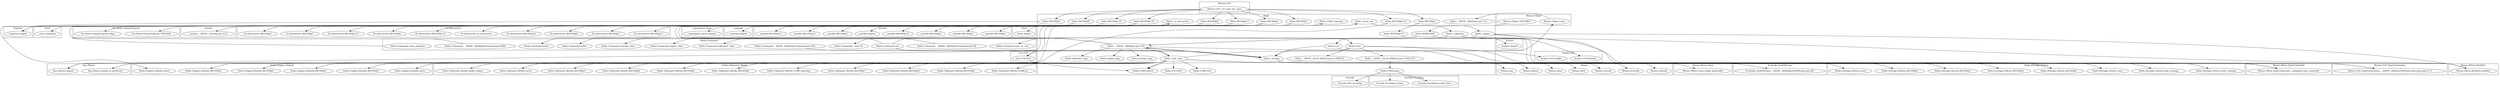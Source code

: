 digraph {
graph [overlap=false]
subgraph cluster_Mouse_Meta_Attribute {
	label="Mouse::Meta::Attribute";
	"Mouse::Meta::Attribute::builder";
}
subgraph cluster_Hailo_Tokenizer_Words {
	label="Hailo::Tokenizer::Words";
	"Hailo::Tokenizer::Words::BEGIN@7";
	"Hailo::Tokenizer::Words::make_tokens";
	"Hailo::Tokenizer::Words::CORE:regcomp";
	"Hailo::Tokenizer::Words::BEGIN@8";
	"Hailo::Tokenizer::Words::BEGIN@9";
	"Hailo::Tokenizer::Words::BEGIN@6";
	"Hailo::Tokenizer::Words::BEGIN@5";
	"Hailo::Tokenizer::Words::meta";
	"Hailo::Tokenizer::Words::CORE:qr";
	"Hailo::Tokenizer::Words::BEGIN@4";
	"Hailo::Tokenizer::Words::BEGIN@3";
}
subgraph cluster_Encode {
	label="Encode";
	"Encode::find_encoding";
}
subgraph cluster_Mouse_Meta_Class {
	label="Mouse::Meta::Class";
	"Mouse::Meta::Class::make_immutable";
}
subgraph cluster_strict {
	label="strict";
	"strict::unimport";
}
subgraph cluster_Encode_Encoding {
	label="Encode::Encoding";
	"Encode::Encoding::needs_lines";
	"Encode::Encoding::renew";
}
subgraph cluster_Mouse_Util_TypeConstraints {
	label="Mouse::Util::TypeConstraints";
	"Mouse::Util::TypeConstraints::__ANON__[Mouse/Util/TypeConstraints.pm:217]";
}
subgraph cluster_version {
	label="version";
	"version::__ANON__[version.pm:151]";
}
subgraph cluster_constant {
	label="constant";
	"constant::import";
}
subgraph cluster_Exporter {
	label="Exporter";
	"Exporter::import";
}
subgraph cluster_B_Hooks_EndOfScope {
	label="B::Hooks::EndOfScope";
	"B::Hooks::EndOfScope::__ANON__[B/Hooks/EndOfScope.pm:26]";
}
subgraph cluster_Hailo_Engine_Default {
	label="Hailo::Engine::Default";
	"Hailo::Engine::Default::learn";
	"Hailo::Engine::Default::BEGIN@6";
	"Hailo::Engine::Default::BEGIN@4";
	"Hailo::Engine::Default::meta";
	"Hailo::Engine::Default::BEGIN@3";
	"Hailo::Engine::Default::BEGIN@5";
}
subgraph cluster_Hailo_Storage_SQLite {
	label="Hailo::Storage::SQLite";
	"Hailo::Storage::SQLite::BEGIN@3";
	"Hailo::Storage::SQLite::BEGIN@5";
	"Hailo::Storage::SQLite::BEGIN@4";
	"Hailo::Storage::SQLite::stop_training";
	"Hailo::Storage::SQLite::BEGIN@6";
	"Hailo::Storage::SQLite::save";
	"Hailo::Storage::SQLite::meta";
	"Hailo::Storage::SQLite::start_training";
}
subgraph cluster_List_Util {
	label="List::Util";
	"List::Util::first";
}
subgraph cluster_feature {
	label="feature";
	"feature::import";
}
subgraph cluster_autodie {
	label="autodie";
	"autodie::BEGIN@6";
	"autodie::BEGIN@3";
	"autodie::BEGIN@4";
	"autodie::BEGIN@35";
	"autodie::import";
	"autodie::BEGIN@2";
	"autodie::BEGIN@10";
	"autodie::BEGIN@14";
}
subgraph cluster_Mouse_Meta_TypeConstraint {
	label="Mouse::Meta::TypeConstraint";
	"Mouse::Meta::TypeConstraint::_compiled_type_constraint";
}
subgraph cluster_IO_Interactive {
	label="IO::Interactive";
	"IO::Interactive::BEGIN@37";
	"IO::Interactive::BEGIN@3";
	"IO::Interactive::BEGIN@6";
	"IO::Interactive::BEGIN@76";
	"IO::Interactive::is_interactive";
	"IO::Interactive::BEGIN@115";
	"IO::Interactive::BEGIN@8";
	"IO::Interactive::BEGIN@123";
	"IO::Interactive::BEGIN@7";
	"IO::Interactive::BEGIN@5";
}
subgraph cluster_Any_Moose {
	label="Any::Moose";
	"Any::Moose::import";
	"Any::Moose::moose_is_preferred";
}
subgraph cluster_Scalar_Util {
	label="Scalar::Util";
	"Scalar::Util::blessed";
	"Scalar::Util::weaken";
}
subgraph cluster_Hailo {
	label="Hailo";
	"Hailo::BEGIN@7";
	"Hailo::CORE:regcomp";
	"Hailo::engine_args";
	"Hailo::__ANON__[lib/Hailo.pm:111]";
	"Hailo::CORE:open";
	"Hailo::__ANON__[(eval 29)[Fatal.pm:1102]:127]";
	"Hailo::PLUGINS";
	"Hailo::BEGIN@123";
	"Hailo::__ANON__[lib/Hailo.pm:170]";
	"Hailo::BEGIN@3.8";
	"Hailo::_learn_one";
	"Hailo::CORE:sort";
	"Hailo::train";
	"Hailo::storage_args";
	"Hailo::BEGIN@178";
	"Hailo::_is_interactive";
	"Hailo::tokenizer_args";
	"Hailo::BEGIN@6.10";
	"Hailo::BEGIN@9";
	"Hailo::BEGIN@11";
	"Hailo::_storage";
	"Hailo::DEMOLISH";
	"Hailo::BEGIN@8";
	"Hailo::BEGIN@4";
	"Hailo::__ANON__[(eval 30)[Fatal.pm:1188]:47]";
	"Hailo::_new_class";
	"Hailo::_tokenizer";
	"Hailo::_engine";
	"Hailo::BEGIN@5";
	"Hailo::save";
	"Hailo::BEGIN@3";
	"Hailo::CORE:match";
}
subgraph cluster_Mouse {
	label="Mouse";
	"Mouse::extends";
	"Mouse::override";
	"Mouse::around";
	"Mouse::with";
	"Mouse::after";
	"Mouse::before";
	"Mouse::has";
}
subgraph cluster_Mouse_Object {
	label="Mouse::Object";
	"Mouse::Object::new";
	"Mouse::Object::DESTROY";
}
subgraph cluster_Tie_Hash_NamedCapture {
	label="Tie::Hash::NamedCapture";
	"Tie::Hash::NamedCapture::TIEHASH";
	"Tie::Hash::NamedCapture::flags";
}
subgraph cluster_Mouse_Util {
	label="Mouse::Util";
	"Mouse::Util::_try_load_one_class";
}
subgraph cluster_Fatal {
	label="Fatal";
	"Fatal::import";
}
subgraph cluster_namespace_clean {
	label="namespace::clean";
	"namespace::clean::import";
}
subgraph cluster_Hailo_Command {
	label="Hailo::Command";
	"Hailo::Command::__ANON__[lib/Hailo/Command.pm:59]";
	"Hailo::Command::storage_class";
	"Hailo::Command::order";
	"Hailo::Command::__ANON__[lib/Hailo/Command.pm:234]";
	"Hailo::Command::_train_fh";
	"Hailo::Command::tokenizer_class";
	"Hailo::Command::train_progress";
	"Hailo::Command::engine_class";
	"Hailo::Command::__ANON__[lib/Hailo/Command.pm:298]";
	"Hailo::Command::save_on_exit";
	"Hailo::Command::brain";
	"Hailo::Command::run";
}
"Hailo::_is_interactive" -> "IO::Interactive::BEGIN@8";
"Hailo::BEGIN@178" -> "Tie::Hash::NamedCapture::flags";
"Mouse::Util::_try_load_one_class" -> "Hailo::BEGIN@123";
"Hailo::_storage" -> "Hailo::__ANON__[lib/Hailo.pm:170]";
"Hailo::_tokenizer" -> "Hailo::__ANON__[lib/Hailo.pm:170]";
"Hailo::_engine" -> "Hailo::__ANON__[lib/Hailo.pm:170]";
"Hailo::Command::run" -> "Hailo::train";
"Hailo::_new_class" -> "Hailo::Storage::SQLite::BEGIN@3";
"Hailo::BEGIN@4" -> "autodie::BEGIN@3";
"Hailo::BEGIN@7" -> "Exporter::import";
"Hailo::BEGIN@8" -> "Exporter::import";
"Hailo::CORE:open" -> "Encode::Encoding::needs_lines";
"Hailo::_new_class" -> "Hailo::Tokenizer::Words::BEGIN@5";
"Hailo::_new_class" -> "Hailo::Engine::Default::meta";
"Hailo::_new_class" -> "Hailo::Tokenizer::Words::BEGIN@4";
"Hailo::__ANON__[lib/Hailo.pm:170]" -> "Hailo::_storage";
"Hailo::train" -> "Hailo::_storage";
"Hailo::Command::__ANON__[lib/Hailo/Command.pm:234]" -> "Hailo::_storage";
"Hailo::Command::run" -> "Hailo::_storage";
"Hailo::save" -> "Hailo::_storage";
"Hailo::_storage" -> "Mouse::Util::TypeConstraints::__ANON__[Mouse/Util/TypeConstraints.pm:217]";
"Hailo::_tokenizer" -> "Mouse::Util::TypeConstraints::__ANON__[Mouse/Util/TypeConstraints.pm:217]";
"Hailo::_engine" -> "Mouse::Util::TypeConstraints::__ANON__[Mouse/Util/TypeConstraints.pm:217]";
"Hailo::_engine" -> "Mouse::Meta::TypeConstraint::_compiled_type_constraint";
"Hailo::_tokenizer" -> "Mouse::Meta::TypeConstraint::_compiled_type_constraint";
"Hailo::_storage" -> "Mouse::Meta::TypeConstraint::_compiled_type_constraint";
"Hailo::_new_class" -> "Hailo::Storage::SQLite::BEGIN@5";
"Hailo::_is_interactive" -> "IO::Interactive::BEGIN@76";
"Hailo::_new_class" -> "Hailo::Tokenizer::Words::BEGIN@8";
"Hailo::BEGIN@4" -> "autodie::BEGIN@14";
"Hailo::_new_class" -> "Mouse::extends";
"Hailo::_is_interactive" -> "IO::Interactive::BEGIN@6";
"Mouse::Util::_try_load_one_class" -> "Hailo::BEGIN@5";
"Mouse::Util::_try_load_one_class" -> "Hailo::BEGIN@3";
"Hailo::_new_class" -> "Hailo::Tokenizer::Words::BEGIN@3";
"Hailo::BEGIN@4" -> "autodie::BEGIN@6";
"Hailo::_new_class" -> "Mouse::has";
"Hailo::_new_class" -> "Hailo::Engine::Default::BEGIN@5";
"Hailo::_learn_one" -> "Hailo::Tokenizer::Words::make_tokens";
"Hailo::CORE:open" -> "Encode::Encoding::renew";
"Hailo::__ANON__[(eval 29)[Fatal.pm:1102]:127]" -> "Hailo::CORE:open";
"Hailo::DEMOLISH" -> "Scalar::Util::blessed";
"Hailo::_new_class" -> "Mouse::Meta::Class::make_immutable";
"Hailo::_is_interactive" -> "IO::Interactive::BEGIN@5";
"Hailo::_new_class" -> "Hailo::PLUGINS";
"Hailo::_is_interactive" -> "IO::Interactive::BEGIN@7";
"Mouse::Util::_try_load_one_class" -> "Hailo::BEGIN@178";
"Hailo::_is_interactive" -> "version::__ANON__[version.pm:151]";
"Hailo::Command::__ANON__[lib/Hailo/Command.pm:59]" -> "Hailo::_is_interactive";
"Hailo::Command::__ANON__[lib/Hailo/Command.pm:298]" -> "Hailo::_is_interactive";
"Hailo::Command::run" -> "Hailo::_is_interactive";
"Hailo::BEGIN@4" -> "autodie::BEGIN@35";
"Hailo::__ANON__[lib/Hailo.pm:170]" -> "Hailo::tokenizer_args";
"Hailo::BEGIN@4" -> "autodie::BEGIN@10";
"Hailo::_is_interactive" -> "IO::Interactive::BEGIN@123";
"Hailo::_is_interactive" -> "IO::Interactive::BEGIN@3";
"Hailo::BEGIN@178" -> "Tie::Hash::NamedCapture::TIEHASH";
"Mouse::Util::_try_load_one_class" -> "Hailo::BEGIN@8";
"Hailo::_engine" -> "Mouse::Meta::Attribute::builder";
"Hailo::_tokenizer" -> "Mouse::Meta::Attribute::builder";
"Hailo::_storage" -> "Mouse::Meta::Attribute::builder";
"Hailo::train" -> "Hailo::__ANON__[(eval 30)[Fatal.pm:1188]:47]";
"Hailo::_new_class" -> "Hailo::Tokenizer::Words::BEGIN@9";
"Hailo::save" -> "Hailo::Storage::SQLite::save";
"Hailo::_new_class" -> "Hailo::Tokenizer::Words::CORE:qr";
"Hailo::_new_class" -> "Hailo::Engine::Default::BEGIN@3";
"Mouse::Util::_try_load_one_class" -> "Hailo::BEGIN@7";
"Hailo::__ANON__[lib/Hailo.pm:170]" -> "Hailo::Command::tokenizer_class";
"List::Util::first" -> "Hailo::CORE:regcomp";
"Hailo::__ANON__[lib/Hailo.pm:170]" -> "Hailo::engine_args";
"Hailo::CORE:open" -> "Encode::find_encoding";
"Hailo::__ANON__[lib/Hailo.pm:170]" -> "Scalar::Util::weaken";
"Hailo::train" -> "Hailo::Storage::SQLite::start_training";
"Hailo::DEMOLISH" -> "Hailo::Command::save_on_exit";
"Hailo::__ANON__[lib/Hailo.pm:170]" -> "Hailo::Command::order";
"Hailo::_new_class" -> "Hailo::CORE:sort";
"Hailo::__ANON__[lib/Hailo.pm:170]" -> "Hailo::storage_args";
"Hailo::BEGIN@4" -> "autodie::BEGIN@2";
"Hailo::_new_class" -> "Hailo::Tokenizer::Words::CORE:regcomp";
"Hailo::train" -> "Hailo::Storage::SQLite::stop_training";
"Hailo::_new_class" -> "Mouse::before";
"Hailo::_new_class" -> "Hailo::Tokenizer::Words::meta";
"Mouse::Util::_try_load_one_class" -> "Hailo::BEGIN@11";
"Hailo::BEGIN@11" -> "constant::import";
"Hailo::__ANON__[lib/Hailo.pm:170]" -> "Hailo::Command::storage_class";
"Mouse::Object::DESTROY" -> "Hailo::DEMOLISH";
"Hailo::BEGIN@5" -> "Any::Moose::import";
"Hailo::BEGIN@6.10" -> "Any::Moose::import";
"Hailo::BEGIN@123" -> "strict::unimport";
"Hailo::_is_interactive" -> "IO::Interactive::BEGIN@115";
"Hailo::_new_class" -> "Mouse::with";
"Hailo::_new_class" -> "Any::Moose::moose_is_preferred";
"Mouse::Util::_try_load_one_class" -> "Hailo::BEGIN@4";
"Hailo::_new_class" -> "Mouse::around";
"Hailo::_new_class" -> "Mouse::override";
"Hailo::_new_class" -> "Hailo::Tokenizer::Words::BEGIN@6";
"Hailo::__ANON__[lib/Hailo.pm:170]" -> "Hailo::_new_class";
"Hailo::_learn_one" -> "Hailo::_tokenizer";
"Hailo::_learn_one" -> "Hailo::_engine";
"Hailo::BEGIN@4" -> "autodie::BEGIN@4";
"Hailo::_new_class" -> "Hailo::Tokenizer::Words::BEGIN@7";
"Hailo::_is_interactive" -> "IO::Interactive::is_interactive";
"Hailo::BEGIN@4" -> "Fatal::import";
"Hailo::BEGIN@3.8" -> "feature::import";
"List::Util::first" -> "Hailo::CORE:match";
"Hailo::__ANON__[(eval 30)[Fatal.pm:1188]:47]" -> "Hailo::CORE:match";
"Hailo::_new_class" -> "Hailo::CORE:match";
"Hailo::_new_class" -> "Mouse::after";
"Hailo::_new_class" -> "Hailo::Engine::Default::BEGIN@4";
"Mouse::Object::new" -> "Hailo::__ANON__[lib/Hailo.pm:111]";
"Hailo::train" -> "Hailo::__ANON__[(eval 29)[Fatal.pm:1102]:127]";
"Hailo::__ANON__[lib/Hailo.pm:170]" -> "Hailo::Command::brain";
"Hailo::Command::train_progress" -> "Hailo::_learn_one";
"Hailo::BEGIN@3" -> "Hailo::BEGIN@3.8";
"Hailo::__ANON__[lib/Hailo.pm:170]" -> "Hailo::Command::engine_class";
"Hailo::_new_class" -> "Mouse::Object::new";
"Hailo::_new_class" -> "Hailo::Engine::Default::BEGIN@6";
"Mouse::Util::_try_load_one_class" -> "Hailo::BEGIN@6.10";
"Mouse::Util::_try_load_one_class" -> "Hailo::BEGIN@9";
"Hailo::train" -> "Hailo::Command::_train_fh";
"Hailo::_new_class" -> "B::Hooks::EndOfScope::__ANON__[B/Hooks/EndOfScope.pm:26]";
"Hailo::_new_class" -> "Hailo::Storage::SQLite::BEGIN@4";
"Hailo::_learn_one" -> "Hailo::Engine::Default::learn";
"Hailo::_new_class" -> "Hailo::Storage::SQLite::BEGIN@6";
"Hailo::_is_interactive" -> "IO::Interactive::BEGIN@37";
"Hailo::BEGIN@4" -> "autodie::import";
"Hailo::DEMOLISH" -> "Hailo::save";
"Hailo::BEGIN@9" -> "namespace::clean::import";
"Hailo::_new_class" -> "List::Util::first";
"Hailo::_new_class" -> "Hailo::Storage::SQLite::meta";
}
